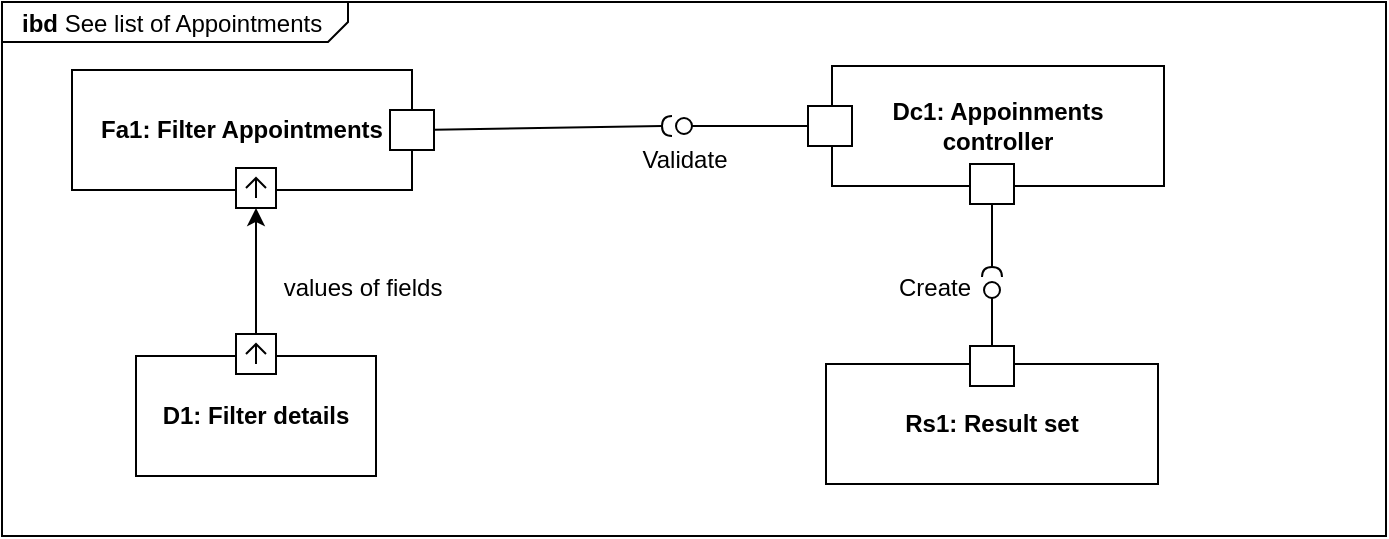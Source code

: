 <mxfile version="24.4.9" type="github">
  <diagram name="Página-1" id="OjfzOeJ50xdIB8hj7lMI">
    <mxGraphModel dx="2261" dy="1907" grid="1" gridSize="10" guides="1" tooltips="1" connect="1" arrows="1" fold="1" page="1" pageScale="1" pageWidth="827" pageHeight="1169" math="0" shadow="0">
      <root>
        <mxCell id="0" />
        <mxCell id="1" parent="0" />
        <mxCell id="QeIWx9aKbAek9yF_t5dD-33" value="&lt;p style=&quot;margin:0px;margin-top:4px;margin-left:10px;text-align:left;&quot;&gt;&lt;b&gt;ibd&lt;/b&gt;&amp;nbsp;See list of Appointments&lt;/p&gt;" style="html=1;shape=mxgraph.sysml.package;labelX=173;align=left;spacingLeft=10;html=1;overflow=fill;whiteSpace=wrap;recursiveResize=0;" vertex="1" parent="1">
          <mxGeometry x="-790" y="-550" width="692" height="267" as="geometry" />
        </mxCell>
        <mxCell id="QeIWx9aKbAek9yF_t5dD-34" style="rounded=0;orthogonalLoop=1;jettySize=auto;html=1;" edge="1" parent="1" source="QeIWx9aKbAek9yF_t5dD-37" target="QeIWx9aKbAek9yF_t5dD-51">
          <mxGeometry relative="1" as="geometry" />
        </mxCell>
        <mxCell id="QeIWx9aKbAek9yF_t5dD-35" value="" style="group" vertex="1" connectable="0" parent="1">
          <mxGeometry x="-723" y="-384" width="120" height="71" as="geometry" />
        </mxCell>
        <mxCell id="QeIWx9aKbAek9yF_t5dD-36" value="&lt;b&gt;D1: Filter details&lt;/b&gt;" style="rounded=0;whiteSpace=wrap;html=1;fillColor=none;container=0;" vertex="1" parent="QeIWx9aKbAek9yF_t5dD-35">
          <mxGeometry y="11" width="120" height="60" as="geometry" />
        </mxCell>
        <mxCell id="QeIWx9aKbAek9yF_t5dD-37" value="" style="html=1;shape=mxgraph.sysml.port;sysMLPortType=flowN;" vertex="1" parent="QeIWx9aKbAek9yF_t5dD-35">
          <mxGeometry x="50" width="20" height="20" as="geometry" />
        </mxCell>
        <mxCell id="QeIWx9aKbAek9yF_t5dD-38" value="values of fields" style="text;html=1;align=center;verticalAlign=middle;resizable=0;points=[];autosize=1;strokeColor=none;fillColor=none;" vertex="1" parent="1">
          <mxGeometry x="-660" y="-422" width="100" height="30" as="geometry" />
        </mxCell>
        <mxCell id="QeIWx9aKbAek9yF_t5dD-39" value="" style="endArrow=none;html=1;rounded=0;align=center;verticalAlign=top;endFill=0;labelBackgroundColor=none;endSize=2;" edge="1" parent="1" source="QeIWx9aKbAek9yF_t5dD-55" target="QeIWx9aKbAek9yF_t5dD-40">
          <mxGeometry relative="1" as="geometry">
            <mxPoint x="-401" y="-488" as="sourcePoint" />
          </mxGeometry>
        </mxCell>
        <mxCell id="QeIWx9aKbAek9yF_t5dD-40" value="" style="ellipse;html=1;fontSize=11;align=center;fillColor=none;points=[];aspect=fixed;resizable=0;verticalAlign=bottom;labelPosition=center;verticalLabelPosition=top;flipH=1;" vertex="1" parent="1">
          <mxGeometry x="-453" y="-492" width="8" height="8" as="geometry" />
        </mxCell>
        <mxCell id="QeIWx9aKbAek9yF_t5dD-41" value="" style="endArrow=none;html=1;rounded=0;align=center;verticalAlign=top;endFill=0;labelBackgroundColor=none;endSize=2;" edge="1" parent="1" source="QeIWx9aKbAek9yF_t5dD-52" target="QeIWx9aKbAek9yF_t5dD-42">
          <mxGeometry relative="1" as="geometry" />
        </mxCell>
        <mxCell id="QeIWx9aKbAek9yF_t5dD-42" value="" style="shape=requiredInterface;html=1;fontSize=11;align=center;fillColor=none;points=[];aspect=fixed;resizable=0;verticalAlign=bottom;labelPosition=center;verticalLabelPosition=top;flipH=1;rotation=0;" vertex="1" parent="1">
          <mxGeometry x="-460" y="-493" width="5" height="10" as="geometry" />
        </mxCell>
        <mxCell id="QeIWx9aKbAek9yF_t5dD-43" value="Validate" style="text;html=1;align=center;verticalAlign=middle;resizable=0;points=[];autosize=1;strokeColor=none;fillColor=none;" vertex="1" parent="1">
          <mxGeometry x="-479" y="-484" width="60" height="26" as="geometry" />
        </mxCell>
        <mxCell id="QeIWx9aKbAek9yF_t5dD-44" value="" style="endArrow=none;html=1;rounded=0;align=center;verticalAlign=top;endFill=0;labelBackgroundColor=none;endSize=2;" edge="1" parent="1" source="QeIWx9aKbAek9yF_t5dD-59" target="QeIWx9aKbAek9yF_t5dD-45">
          <mxGeometry relative="1" as="geometry">
            <mxPoint x="-342" y="-397" as="sourcePoint" />
          </mxGeometry>
        </mxCell>
        <mxCell id="QeIWx9aKbAek9yF_t5dD-45" value="" style="ellipse;html=1;fontSize=11;align=center;fillColor=none;points=[];aspect=fixed;resizable=0;verticalAlign=bottom;labelPosition=center;verticalLabelPosition=top;flipH=1;" vertex="1" parent="1">
          <mxGeometry x="-299" y="-410" width="8" height="8" as="geometry" />
        </mxCell>
        <mxCell id="QeIWx9aKbAek9yF_t5dD-46" value="" style="endArrow=none;html=1;rounded=0;align=center;verticalAlign=top;endFill=0;labelBackgroundColor=none;endSize=2;" edge="1" parent="1" source="QeIWx9aKbAek9yF_t5dD-56" target="QeIWx9aKbAek9yF_t5dD-47">
          <mxGeometry relative="1" as="geometry" />
        </mxCell>
        <mxCell id="QeIWx9aKbAek9yF_t5dD-47" value="" style="shape=requiredInterface;html=1;fontSize=11;align=center;fillColor=none;points=[];aspect=fixed;resizable=0;verticalAlign=bottom;labelPosition=center;verticalLabelPosition=top;flipH=1;rotation=90;" vertex="1" parent="1">
          <mxGeometry x="-297.5" y="-420" width="5" height="10" as="geometry" />
        </mxCell>
        <mxCell id="QeIWx9aKbAek9yF_t5dD-48" value="Create" style="text;html=1;align=center;verticalAlign=middle;resizable=0;points=[];autosize=1;strokeColor=none;fillColor=none;" vertex="1" parent="1">
          <mxGeometry x="-351.5" y="-420" width="54" height="26" as="geometry" />
        </mxCell>
        <mxCell id="QeIWx9aKbAek9yF_t5dD-49" value="" style="group" vertex="1" connectable="0" parent="1">
          <mxGeometry x="-735" y="-516" width="161" height="69" as="geometry" />
        </mxCell>
        <mxCell id="QeIWx9aKbAek9yF_t5dD-50" value="&lt;b&gt;Fa1: Filter Appointments&lt;/b&gt;" style="rounded=0;whiteSpace=wrap;html=1;fillColor=none;container=0;" vertex="1" parent="QeIWx9aKbAek9yF_t5dD-49">
          <mxGeometry x="-20" width="170" height="60" as="geometry" />
        </mxCell>
        <mxCell id="QeIWx9aKbAek9yF_t5dD-51" value="" style="html=1;shape=mxgraph.sysml.port;sysMLPortType=flowN;container=0;" vertex="1" parent="QeIWx9aKbAek9yF_t5dD-49">
          <mxGeometry x="62" y="49" width="20" height="20" as="geometry" />
        </mxCell>
        <mxCell id="QeIWx9aKbAek9yF_t5dD-52" value="" style="html=1;rounded=0;container=0;" vertex="1" parent="QeIWx9aKbAek9yF_t5dD-49">
          <mxGeometry x="139" y="20" width="22" height="20" as="geometry" />
        </mxCell>
        <mxCell id="QeIWx9aKbAek9yF_t5dD-53" value="" style="group" vertex="1" connectable="0" parent="1">
          <mxGeometry x="-387" y="-518" width="178" height="69" as="geometry" />
        </mxCell>
        <mxCell id="QeIWx9aKbAek9yF_t5dD-54" value="&lt;b&gt;Dc1: Appoinments controller&lt;/b&gt;" style="rounded=0;whiteSpace=wrap;html=1;fillColor=none;container=0;" vertex="1" parent="QeIWx9aKbAek9yF_t5dD-53">
          <mxGeometry x="12" width="166" height="60" as="geometry" />
        </mxCell>
        <mxCell id="QeIWx9aKbAek9yF_t5dD-55" value="" style="html=1;rounded=0;fillColor=default;" vertex="1" parent="QeIWx9aKbAek9yF_t5dD-53">
          <mxGeometry y="20" width="22" height="20" as="geometry" />
        </mxCell>
        <mxCell id="QeIWx9aKbAek9yF_t5dD-56" value="" style="html=1;rounded=0;container=0;" vertex="1" parent="QeIWx9aKbAek9yF_t5dD-53">
          <mxGeometry x="81" y="49" width="22" height="20" as="geometry" />
        </mxCell>
        <mxCell id="QeIWx9aKbAek9yF_t5dD-57" value="" style="group" vertex="1" connectable="0" parent="1">
          <mxGeometry x="-378" y="-378" width="166" height="69" as="geometry" />
        </mxCell>
        <mxCell id="QeIWx9aKbAek9yF_t5dD-58" value="&lt;b&gt;Rs1: Result set&lt;/b&gt;" style="rounded=0;whiteSpace=wrap;html=1;fillColor=none;container=0;" vertex="1" parent="QeIWx9aKbAek9yF_t5dD-57">
          <mxGeometry y="9" width="166" height="60" as="geometry" />
        </mxCell>
        <mxCell id="QeIWx9aKbAek9yF_t5dD-59" value="" style="html=1;rounded=0;fillColor=default;" vertex="1" parent="QeIWx9aKbAek9yF_t5dD-57">
          <mxGeometry x="72" width="22" height="20" as="geometry" />
        </mxCell>
      </root>
    </mxGraphModel>
  </diagram>
</mxfile>
